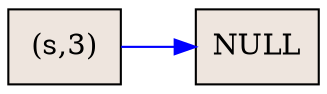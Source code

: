 digraph G{ rankdir=LR;
949261[shape=record, style=filled, fillcolor=seashell2,label="(s,3)"];
null[shape=record, style=filled, fillcolor=seashell2,label="NULL"];
949261->null[ color="blue"]
}